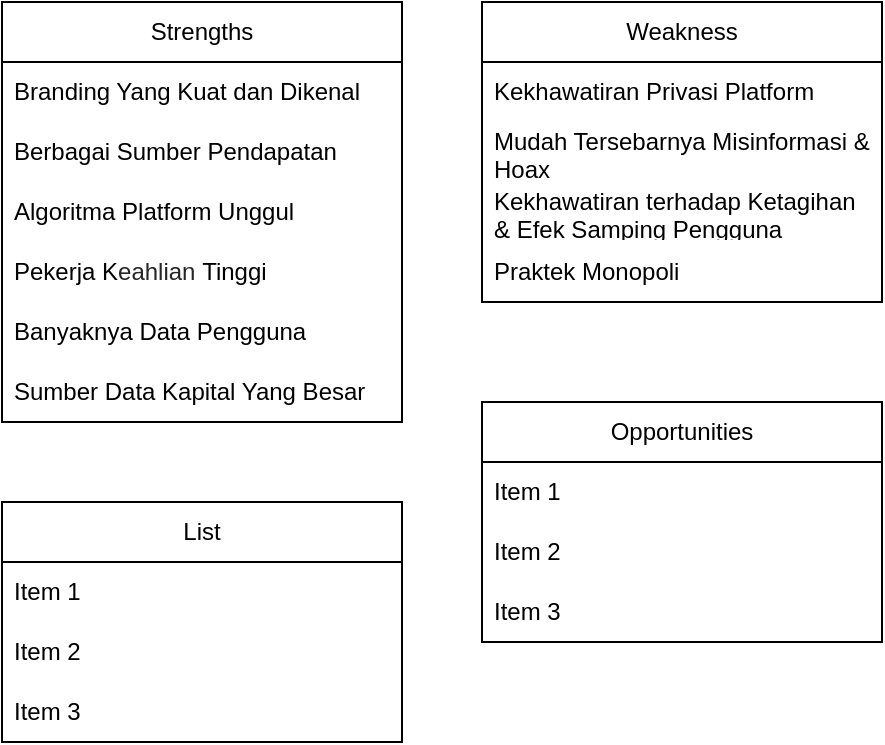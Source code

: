 <mxfile version="24.0.8" type="github">
  <diagram name="Page-1" id="Yv_70YzZiu4XLaSYolAr">
    <mxGraphModel dx="1059" dy="595" grid="1" gridSize="10" guides="1" tooltips="1" connect="1" arrows="1" fold="1" page="1" pageScale="1" pageWidth="850" pageHeight="1100" math="0" shadow="0">
      <root>
        <mxCell id="0" />
        <mxCell id="1" parent="0" />
        <mxCell id="sRVoG1vecRMBhj1PC-BN-5" value="Strengths" style="swimlane;fontStyle=0;childLayout=stackLayout;horizontal=1;startSize=30;horizontalStack=0;resizeParent=1;resizeParentMax=0;resizeLast=0;collapsible=1;marginBottom=0;whiteSpace=wrap;html=1;" vertex="1" parent="1">
          <mxGeometry x="40" y="40" width="200" height="210" as="geometry" />
        </mxCell>
        <mxCell id="sRVoG1vecRMBhj1PC-BN-6" value="Branding Yang Kuat dan Dikenal" style="text;strokeColor=none;fillColor=none;align=left;verticalAlign=middle;spacingLeft=4;spacingRight=4;overflow=hidden;points=[[0,0.5],[1,0.5]];portConstraint=eastwest;rotatable=0;whiteSpace=wrap;html=1;" vertex="1" parent="sRVoG1vecRMBhj1PC-BN-5">
          <mxGeometry y="30" width="200" height="30" as="geometry" />
        </mxCell>
        <mxCell id="sRVoG1vecRMBhj1PC-BN-7" value="Berbagai Sumber Pendapatan" style="text;strokeColor=none;fillColor=none;align=left;verticalAlign=middle;spacingLeft=4;spacingRight=4;overflow=hidden;points=[[0,0.5],[1,0.5]];portConstraint=eastwest;rotatable=0;whiteSpace=wrap;html=1;" vertex="1" parent="sRVoG1vecRMBhj1PC-BN-5">
          <mxGeometry y="60" width="200" height="30" as="geometry" />
        </mxCell>
        <mxCell id="sRVoG1vecRMBhj1PC-BN-8" value="Algoritma Platform Unggul" style="text;strokeColor=none;fillColor=none;align=left;verticalAlign=middle;spacingLeft=4;spacingRight=4;overflow=hidden;points=[[0,0.5],[1,0.5]];portConstraint=eastwest;rotatable=0;whiteSpace=wrap;html=1;" vertex="1" parent="sRVoG1vecRMBhj1PC-BN-5">
          <mxGeometry y="90" width="200" height="30" as="geometry" />
        </mxCell>
        <mxCell id="sRVoG1vecRMBhj1PC-BN-21" value="Pekerja K&lt;span style=&quot;color: rgb(37, 37, 37);&quot;&gt;&lt;font style=&quot;font-size: 12px;&quot; face=&quot;Helvetica&quot;&gt;eahlian&amp;nbsp;&lt;/font&gt;&lt;/span&gt;Tinggi" style="text;strokeColor=none;fillColor=none;align=left;verticalAlign=middle;spacingLeft=4;spacingRight=4;overflow=hidden;points=[[0,0.5],[1,0.5]];portConstraint=eastwest;rotatable=0;whiteSpace=wrap;html=1;" vertex="1" parent="sRVoG1vecRMBhj1PC-BN-5">
          <mxGeometry y="120" width="200" height="30" as="geometry" />
        </mxCell>
        <mxCell id="sRVoG1vecRMBhj1PC-BN-22" value="Banyaknya Data Pengguna" style="text;strokeColor=none;fillColor=none;align=left;verticalAlign=middle;spacingLeft=4;spacingRight=4;overflow=hidden;points=[[0,0.5],[1,0.5]];portConstraint=eastwest;rotatable=0;whiteSpace=wrap;html=1;" vertex="1" parent="sRVoG1vecRMBhj1PC-BN-5">
          <mxGeometry y="150" width="200" height="30" as="geometry" />
        </mxCell>
        <mxCell id="sRVoG1vecRMBhj1PC-BN-23" value="Sumber Data Kapital Yang Besar" style="text;strokeColor=none;fillColor=none;align=left;verticalAlign=middle;spacingLeft=4;spacingRight=4;overflow=hidden;points=[[0,0.5],[1,0.5]];portConstraint=eastwest;rotatable=0;whiteSpace=wrap;html=1;" vertex="1" parent="sRVoG1vecRMBhj1PC-BN-5">
          <mxGeometry y="180" width="200" height="30" as="geometry" />
        </mxCell>
        <mxCell id="sRVoG1vecRMBhj1PC-BN-9" value="Weakness" style="swimlane;fontStyle=0;childLayout=stackLayout;horizontal=1;startSize=30;horizontalStack=0;resizeParent=1;resizeParentMax=0;resizeLast=0;collapsible=1;marginBottom=0;whiteSpace=wrap;html=1;" vertex="1" parent="1">
          <mxGeometry x="280" y="40" width="200" height="150" as="geometry" />
        </mxCell>
        <mxCell id="sRVoG1vecRMBhj1PC-BN-10" value="Kekhawatiran Privasi Platform" style="text;strokeColor=none;fillColor=none;align=left;verticalAlign=middle;spacingLeft=4;spacingRight=4;overflow=hidden;points=[[0,0.5],[1,0.5]];portConstraint=eastwest;rotatable=0;whiteSpace=wrap;html=1;" vertex="1" parent="sRVoG1vecRMBhj1PC-BN-9">
          <mxGeometry y="30" width="200" height="30" as="geometry" />
        </mxCell>
        <mxCell id="sRVoG1vecRMBhj1PC-BN-11" value="Mudah Tersebarnya Misinformasi &amp;amp; Hoax" style="text;strokeColor=none;fillColor=none;align=left;verticalAlign=middle;spacingLeft=4;spacingRight=4;overflow=hidden;points=[[0,0.5],[1,0.5]];portConstraint=eastwest;rotatable=0;whiteSpace=wrap;html=1;" vertex="1" parent="sRVoG1vecRMBhj1PC-BN-9">
          <mxGeometry y="60" width="200" height="30" as="geometry" />
        </mxCell>
        <mxCell id="sRVoG1vecRMBhj1PC-BN-12" value="Kekhawatiran terhadap Ketagihan &amp;amp; Efek Samping Pengguna" style="text;strokeColor=none;fillColor=none;align=left;verticalAlign=middle;spacingLeft=4;spacingRight=4;overflow=hidden;points=[[0,0.5],[1,0.5]];portConstraint=eastwest;rotatable=0;whiteSpace=wrap;html=1;" vertex="1" parent="sRVoG1vecRMBhj1PC-BN-9">
          <mxGeometry y="90" width="200" height="30" as="geometry" />
        </mxCell>
        <mxCell id="sRVoG1vecRMBhj1PC-BN-29" value="Praktek Monopoli" style="text;strokeColor=none;fillColor=none;align=left;verticalAlign=middle;spacingLeft=4;spacingRight=4;overflow=hidden;points=[[0,0.5],[1,0.5]];portConstraint=eastwest;rotatable=0;whiteSpace=wrap;html=1;" vertex="1" parent="sRVoG1vecRMBhj1PC-BN-9">
          <mxGeometry y="120" width="200" height="30" as="geometry" />
        </mxCell>
        <mxCell id="sRVoG1vecRMBhj1PC-BN-13" value="List" style="swimlane;fontStyle=0;childLayout=stackLayout;horizontal=1;startSize=30;horizontalStack=0;resizeParent=1;resizeParentMax=0;resizeLast=0;collapsible=1;marginBottom=0;whiteSpace=wrap;html=1;" vertex="1" parent="1">
          <mxGeometry x="40" y="290" width="200" height="120" as="geometry" />
        </mxCell>
        <mxCell id="sRVoG1vecRMBhj1PC-BN-14" value="Item 1" style="text;strokeColor=none;fillColor=none;align=left;verticalAlign=middle;spacingLeft=4;spacingRight=4;overflow=hidden;points=[[0,0.5],[1,0.5]];portConstraint=eastwest;rotatable=0;whiteSpace=wrap;html=1;" vertex="1" parent="sRVoG1vecRMBhj1PC-BN-13">
          <mxGeometry y="30" width="200" height="30" as="geometry" />
        </mxCell>
        <mxCell id="sRVoG1vecRMBhj1PC-BN-15" value="Item 2" style="text;strokeColor=none;fillColor=none;align=left;verticalAlign=middle;spacingLeft=4;spacingRight=4;overflow=hidden;points=[[0,0.5],[1,0.5]];portConstraint=eastwest;rotatable=0;whiteSpace=wrap;html=1;" vertex="1" parent="sRVoG1vecRMBhj1PC-BN-13">
          <mxGeometry y="60" width="200" height="30" as="geometry" />
        </mxCell>
        <mxCell id="sRVoG1vecRMBhj1PC-BN-16" value="Item 3" style="text;strokeColor=none;fillColor=none;align=left;verticalAlign=middle;spacingLeft=4;spacingRight=4;overflow=hidden;points=[[0,0.5],[1,0.5]];portConstraint=eastwest;rotatable=0;whiteSpace=wrap;html=1;" vertex="1" parent="sRVoG1vecRMBhj1PC-BN-13">
          <mxGeometry y="90" width="200" height="30" as="geometry" />
        </mxCell>
        <mxCell id="sRVoG1vecRMBhj1PC-BN-17" value="Opportunities" style="swimlane;fontStyle=0;childLayout=stackLayout;horizontal=1;startSize=30;horizontalStack=0;resizeParent=1;resizeParentMax=0;resizeLast=0;collapsible=1;marginBottom=0;whiteSpace=wrap;html=1;" vertex="1" parent="1">
          <mxGeometry x="280" y="240" width="200" height="120" as="geometry" />
        </mxCell>
        <mxCell id="sRVoG1vecRMBhj1PC-BN-18" value="Item 1" style="text;strokeColor=none;fillColor=none;align=left;verticalAlign=middle;spacingLeft=4;spacingRight=4;overflow=hidden;points=[[0,0.5],[1,0.5]];portConstraint=eastwest;rotatable=0;whiteSpace=wrap;html=1;" vertex="1" parent="sRVoG1vecRMBhj1PC-BN-17">
          <mxGeometry y="30" width="200" height="30" as="geometry" />
        </mxCell>
        <mxCell id="sRVoG1vecRMBhj1PC-BN-19" value="Item 2" style="text;strokeColor=none;fillColor=none;align=left;verticalAlign=middle;spacingLeft=4;spacingRight=4;overflow=hidden;points=[[0,0.5],[1,0.5]];portConstraint=eastwest;rotatable=0;whiteSpace=wrap;html=1;" vertex="1" parent="sRVoG1vecRMBhj1PC-BN-17">
          <mxGeometry y="60" width="200" height="30" as="geometry" />
        </mxCell>
        <mxCell id="sRVoG1vecRMBhj1PC-BN-20" value="Item 3" style="text;strokeColor=none;fillColor=none;align=left;verticalAlign=middle;spacingLeft=4;spacingRight=4;overflow=hidden;points=[[0,0.5],[1,0.5]];portConstraint=eastwest;rotatable=0;whiteSpace=wrap;html=1;" vertex="1" parent="sRVoG1vecRMBhj1PC-BN-17">
          <mxGeometry y="90" width="200" height="30" as="geometry" />
        </mxCell>
      </root>
    </mxGraphModel>
  </diagram>
</mxfile>

